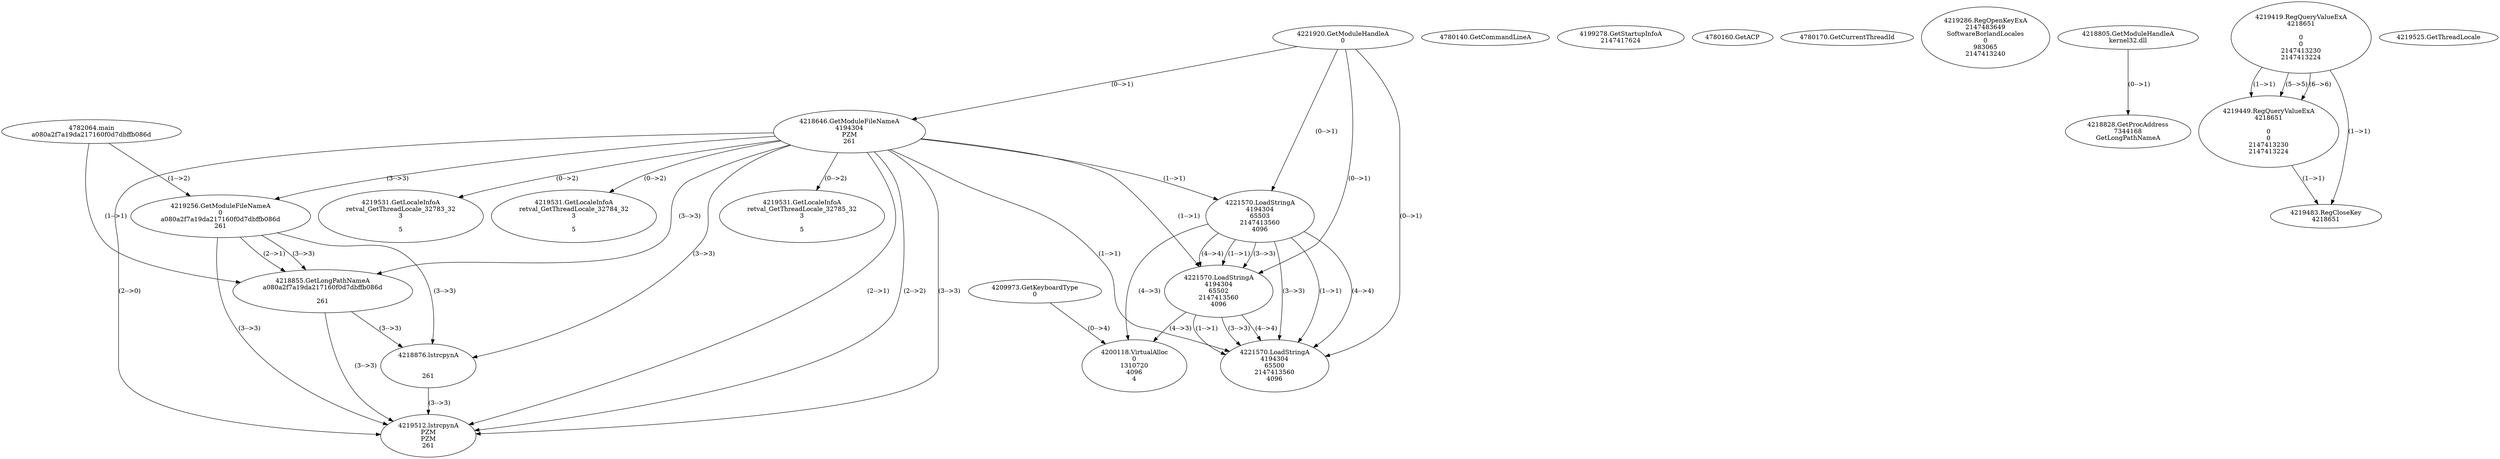 // Global SCDG with merge call
digraph {
	0 [label="4782064.main
a080a2f7a19da217160f0d7dbffb086d"]
	1 [label="4221920.GetModuleHandleA
0"]
	2 [label="4209973.GetKeyboardType
0"]
	3 [label="4780140.GetCommandLineA
"]
	4 [label="4199278.GetStartupInfoA
2147417624"]
	5 [label="4780160.GetACP
"]
	6 [label="4780170.GetCurrentThreadId
"]
	7 [label="4218646.GetModuleFileNameA
4194304
PZM
261"]
	1 -> 7 [label="(0-->1)"]
	8 [label="4219256.GetModuleFileNameA
0
a080a2f7a19da217160f0d7dbffb086d
261"]
	0 -> 8 [label="(1-->2)"]
	7 -> 8 [label="(3-->3)"]
	9 [label="4219286.RegOpenKeyExA
2147483649
Software\Borland\Locales
0
983065
2147413240"]
	10 [label="4218805.GetModuleHandleA
kernel32.dll"]
	11 [label="4218828.GetProcAddress
7344168
GetLongPathNameA"]
	10 -> 11 [label="(0-->1)"]
	12 [label="4218855.GetLongPathNameA
a080a2f7a19da217160f0d7dbffb086d

261"]
	0 -> 12 [label="(1-->1)"]
	8 -> 12 [label="(2-->1)"]
	7 -> 12 [label="(3-->3)"]
	8 -> 12 [label="(3-->3)"]
	13 [label="4218876.lstrcpynA


261"]
	7 -> 13 [label="(3-->3)"]
	8 -> 13 [label="(3-->3)"]
	12 -> 13 [label="(3-->3)"]
	14 [label="4219419.RegQueryValueExA
4218651

0
0
2147413230
2147413224"]
	15 [label="4219449.RegQueryValueExA
4218651

0
0
2147413230
2147413224"]
	14 -> 15 [label="(1-->1)"]
	14 -> 15 [label="(5-->5)"]
	14 -> 15 [label="(6-->6)"]
	16 [label="4219483.RegCloseKey
4218651"]
	14 -> 16 [label="(1-->1)"]
	15 -> 16 [label="(1-->1)"]
	17 [label="4219512.lstrcpynA
PZM
PZM
261"]
	7 -> 17 [label="(2-->1)"]
	7 -> 17 [label="(2-->2)"]
	7 -> 17 [label="(3-->3)"]
	8 -> 17 [label="(3-->3)"]
	12 -> 17 [label="(3-->3)"]
	13 -> 17 [label="(3-->3)"]
	7 -> 17 [label="(2-->0)"]
	18 [label="4219525.GetThreadLocale
"]
	19 [label="4219531.GetLocaleInfoA
retval_GetThreadLocale_32785_32
3

5"]
	7 -> 19 [label="(0-->2)"]
	20 [label="4221570.LoadStringA
4194304
65503
2147413560
4096"]
	1 -> 20 [label="(0-->1)"]
	7 -> 20 [label="(1-->1)"]
	21 [label="4221570.LoadStringA
4194304
65502
2147413560
4096"]
	1 -> 21 [label="(0-->1)"]
	7 -> 21 [label="(1-->1)"]
	20 -> 21 [label="(1-->1)"]
	20 -> 21 [label="(3-->3)"]
	20 -> 21 [label="(4-->4)"]
	22 [label="4200118.VirtualAlloc
0
1310720
4096
4"]
	20 -> 22 [label="(4-->3)"]
	21 -> 22 [label="(4-->3)"]
	2 -> 22 [label="(0-->4)"]
	23 [label="4219531.GetLocaleInfoA
retval_GetThreadLocale_32783_32
3

5"]
	7 -> 23 [label="(0-->2)"]
	24 [label="4219531.GetLocaleInfoA
retval_GetThreadLocale_32784_32
3

5"]
	7 -> 24 [label="(0-->2)"]
	25 [label="4221570.LoadStringA
4194304
65500
2147413560
4096"]
	1 -> 25 [label="(0-->1)"]
	7 -> 25 [label="(1-->1)"]
	20 -> 25 [label="(1-->1)"]
	21 -> 25 [label="(1-->1)"]
	20 -> 25 [label="(3-->3)"]
	21 -> 25 [label="(3-->3)"]
	20 -> 25 [label="(4-->4)"]
	21 -> 25 [label="(4-->4)"]
}
